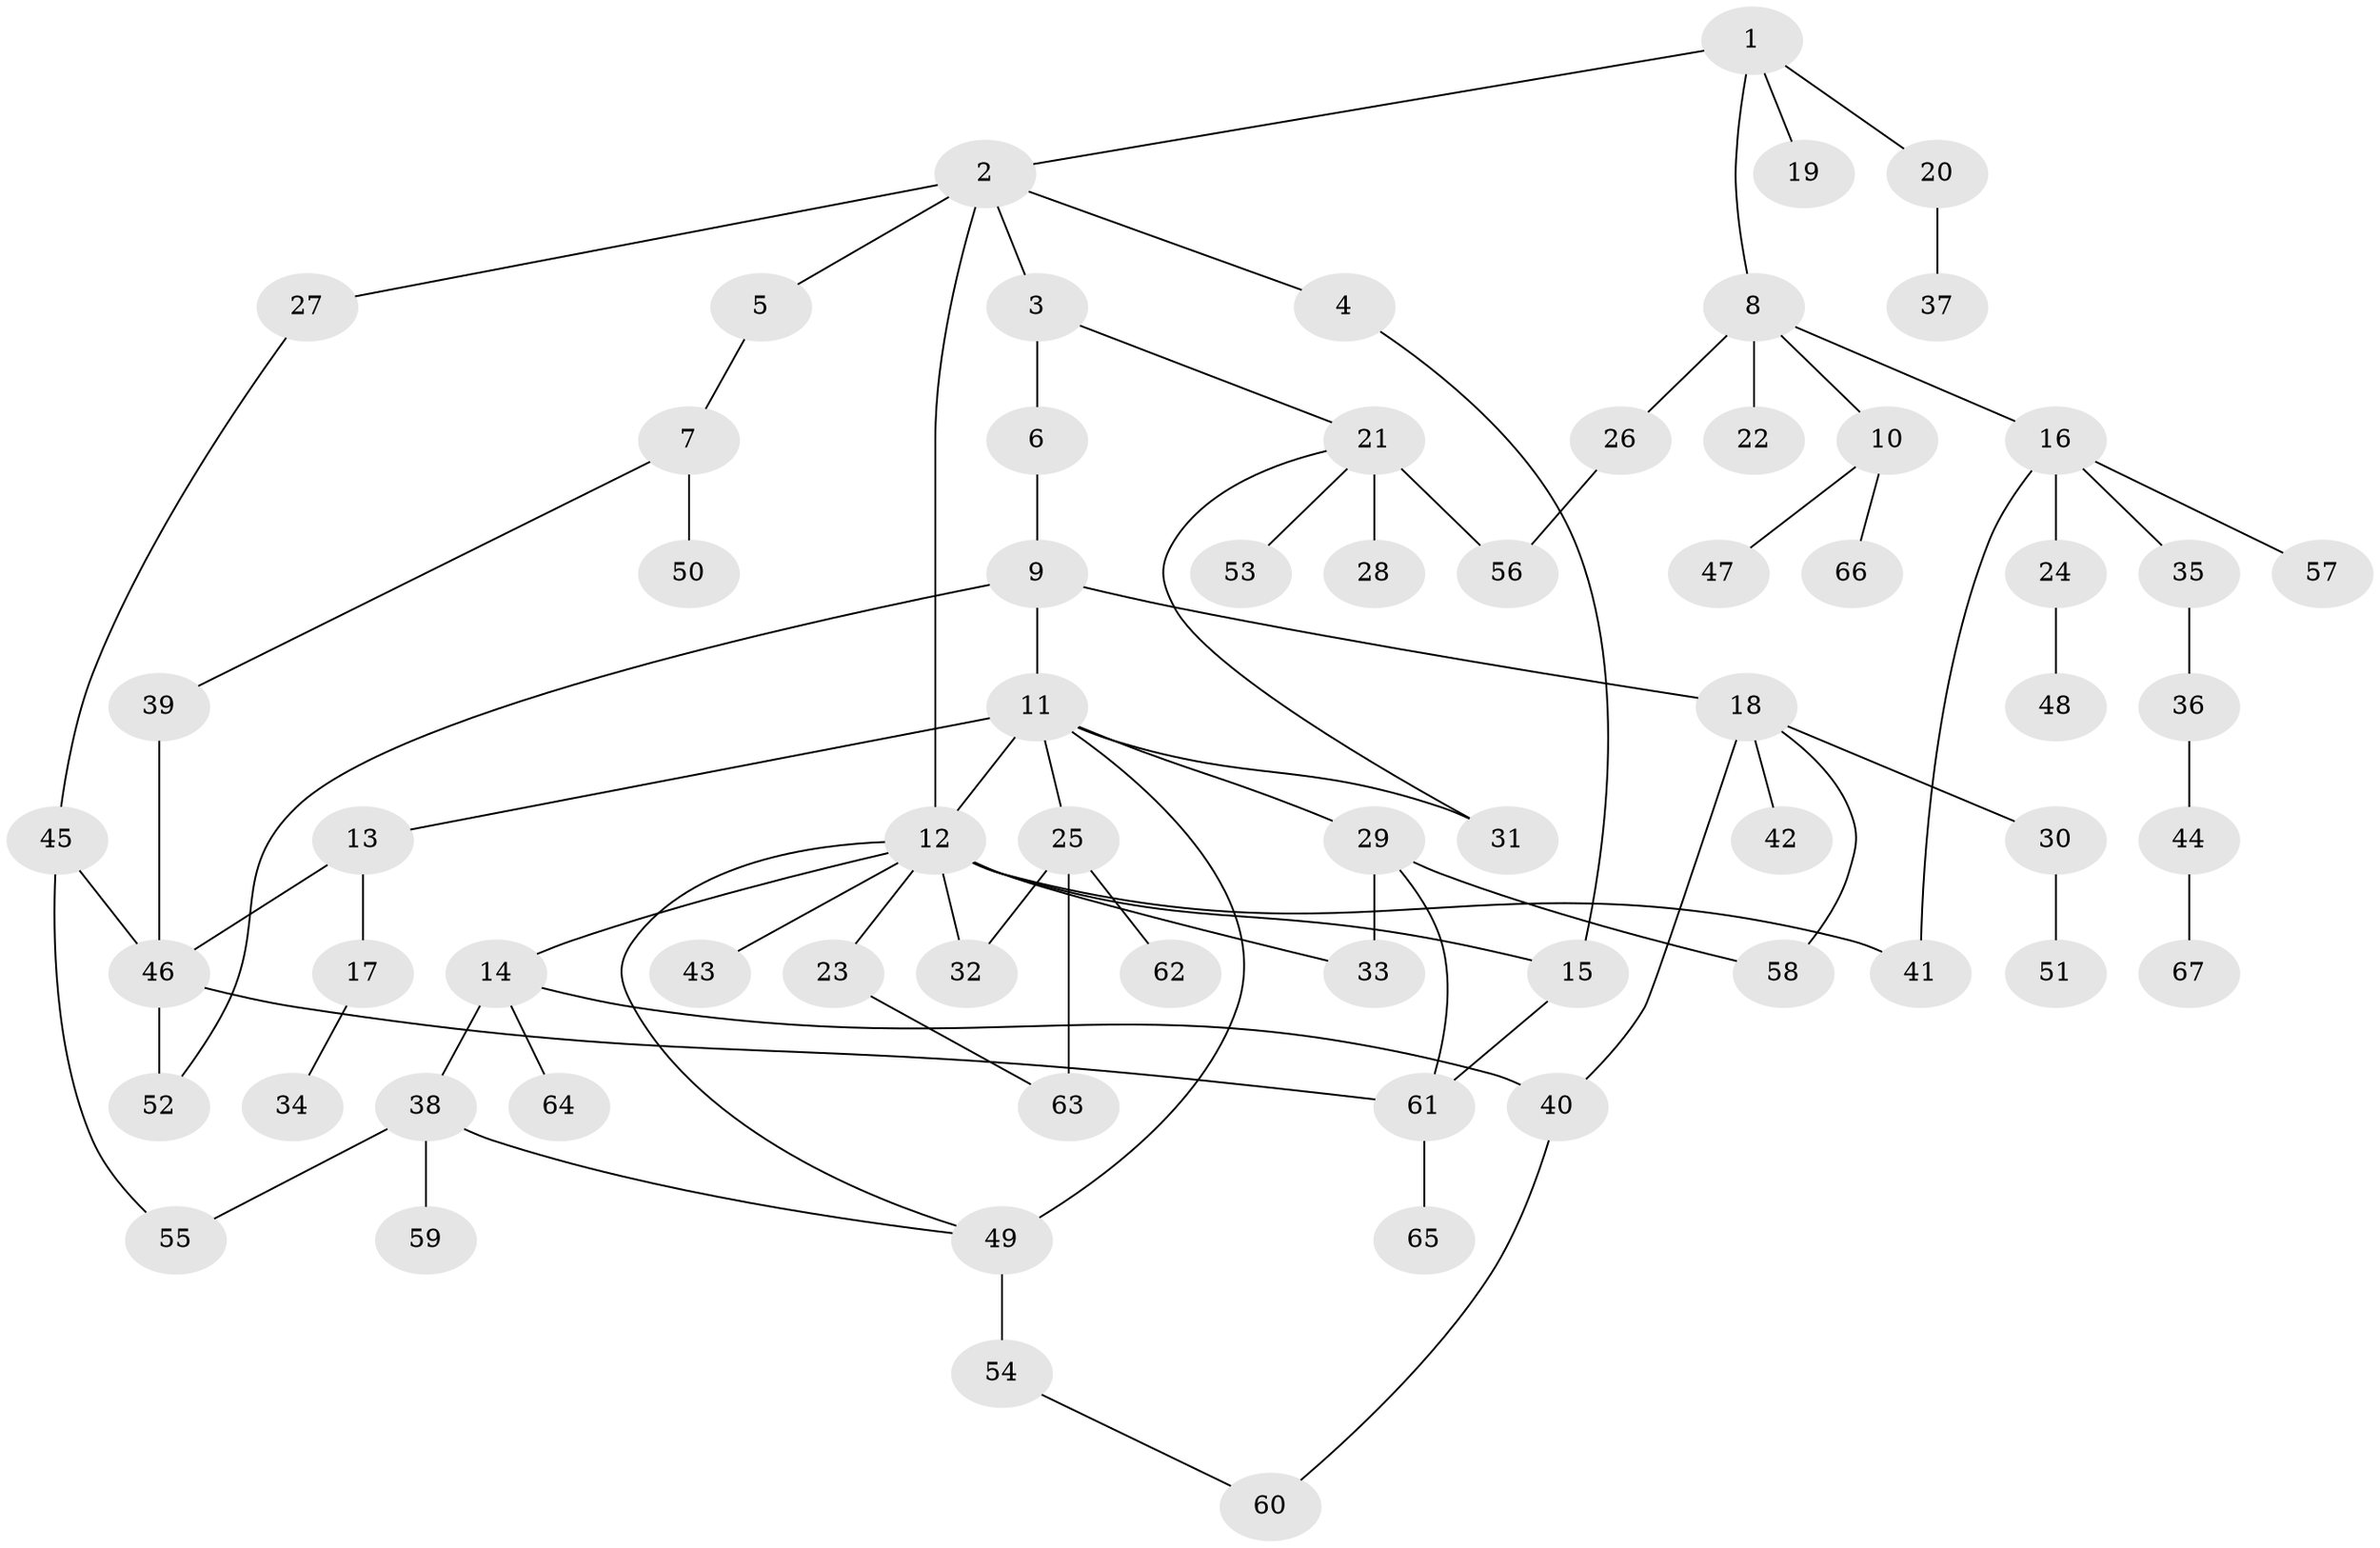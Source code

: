 // original degree distribution, {5: 0.030534351145038167, 7: 0.022900763358778626, 2: 0.26717557251908397, 4: 0.07633587786259542, 6: 0.03816793893129771, 8: 0.007633587786259542, 3: 0.15267175572519084, 1: 0.40458015267175573}
// Generated by graph-tools (version 1.1) at 2025/34/03/09/25 02:34:33]
// undirected, 67 vertices, 85 edges
graph export_dot {
graph [start="1"]
  node [color=gray90,style=filled];
  1;
  2;
  3;
  4;
  5;
  6;
  7;
  8;
  9;
  10;
  11;
  12;
  13;
  14;
  15;
  16;
  17;
  18;
  19;
  20;
  21;
  22;
  23;
  24;
  25;
  26;
  27;
  28;
  29;
  30;
  31;
  32;
  33;
  34;
  35;
  36;
  37;
  38;
  39;
  40;
  41;
  42;
  43;
  44;
  45;
  46;
  47;
  48;
  49;
  50;
  51;
  52;
  53;
  54;
  55;
  56;
  57;
  58;
  59;
  60;
  61;
  62;
  63;
  64;
  65;
  66;
  67;
  1 -- 2 [weight=1.0];
  1 -- 8 [weight=1.0];
  1 -- 19 [weight=1.0];
  1 -- 20 [weight=1.0];
  2 -- 3 [weight=1.0];
  2 -- 4 [weight=1.0];
  2 -- 5 [weight=1.0];
  2 -- 12 [weight=1.0];
  2 -- 27 [weight=1.0];
  3 -- 6 [weight=3.0];
  3 -- 21 [weight=1.0];
  4 -- 15 [weight=1.0];
  5 -- 7 [weight=1.0];
  6 -- 9 [weight=1.0];
  7 -- 39 [weight=1.0];
  7 -- 50 [weight=1.0];
  8 -- 10 [weight=1.0];
  8 -- 16 [weight=1.0];
  8 -- 22 [weight=2.0];
  8 -- 26 [weight=1.0];
  9 -- 11 [weight=1.0];
  9 -- 18 [weight=2.0];
  9 -- 52 [weight=1.0];
  10 -- 47 [weight=1.0];
  10 -- 66 [weight=1.0];
  11 -- 12 [weight=1.0];
  11 -- 13 [weight=1.0];
  11 -- 25 [weight=1.0];
  11 -- 29 [weight=1.0];
  11 -- 31 [weight=1.0];
  11 -- 49 [weight=1.0];
  12 -- 14 [weight=1.0];
  12 -- 15 [weight=1.0];
  12 -- 23 [weight=1.0];
  12 -- 32 [weight=1.0];
  12 -- 33 [weight=1.0];
  12 -- 41 [weight=1.0];
  12 -- 43 [weight=1.0];
  12 -- 49 [weight=1.0];
  13 -- 17 [weight=1.0];
  13 -- 46 [weight=1.0];
  14 -- 38 [weight=1.0];
  14 -- 40 [weight=1.0];
  14 -- 64 [weight=2.0];
  15 -- 61 [weight=1.0];
  16 -- 24 [weight=1.0];
  16 -- 35 [weight=1.0];
  16 -- 41 [weight=1.0];
  16 -- 57 [weight=1.0];
  17 -- 34 [weight=1.0];
  18 -- 30 [weight=1.0];
  18 -- 40 [weight=1.0];
  18 -- 42 [weight=1.0];
  18 -- 58 [weight=1.0];
  20 -- 37 [weight=1.0];
  21 -- 28 [weight=3.0];
  21 -- 31 [weight=1.0];
  21 -- 53 [weight=1.0];
  21 -- 56 [weight=1.0];
  23 -- 63 [weight=1.0];
  24 -- 48 [weight=1.0];
  25 -- 32 [weight=1.0];
  25 -- 62 [weight=1.0];
  25 -- 63 [weight=2.0];
  26 -- 56 [weight=1.0];
  27 -- 45 [weight=1.0];
  29 -- 33 [weight=1.0];
  29 -- 58 [weight=1.0];
  29 -- 61 [weight=1.0];
  30 -- 51 [weight=1.0];
  35 -- 36 [weight=1.0];
  36 -- 44 [weight=1.0];
  38 -- 49 [weight=1.0];
  38 -- 55 [weight=1.0];
  38 -- 59 [weight=1.0];
  39 -- 46 [weight=1.0];
  40 -- 60 [weight=1.0];
  44 -- 67 [weight=1.0];
  45 -- 46 [weight=1.0];
  45 -- 55 [weight=1.0];
  46 -- 52 [weight=3.0];
  46 -- 61 [weight=1.0];
  49 -- 54 [weight=2.0];
  54 -- 60 [weight=1.0];
  61 -- 65 [weight=1.0];
}
